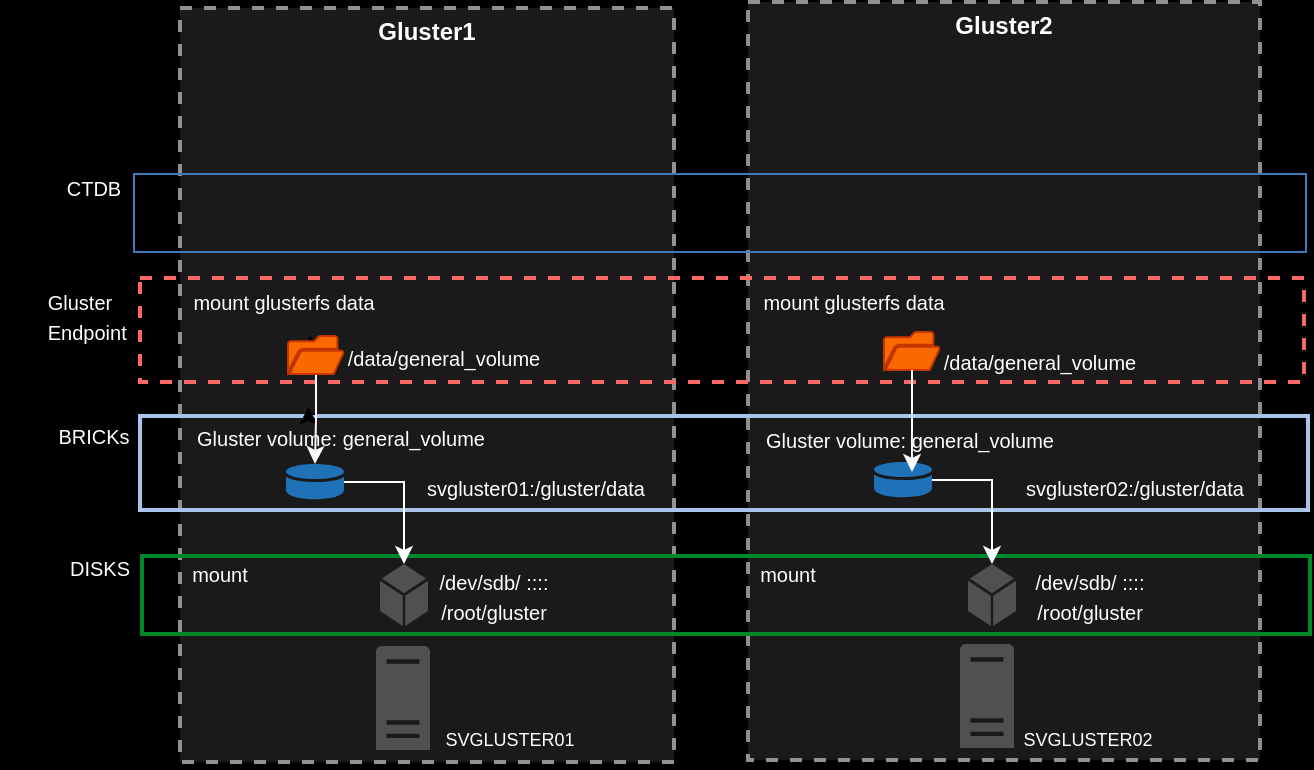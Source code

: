 <mxfile version="21.7.4" type="github">
  <diagram name="Page-1" id="EErB0_9Ms5p8q_dwDp6E">
    <mxGraphModel dx="660" dy="459" grid="0" gridSize="10" guides="1" tooltips="1" connect="1" arrows="1" fold="1" page="1" pageScale="1" pageWidth="850" pageHeight="1100" background="#000000" math="0" shadow="0">
      <root>
        <mxCell id="0" />
        <mxCell id="1" parent="0" />
        <mxCell id="7mGdTCOJ7hVLghNPMvug-1" value="&lt;font color=&quot;#ffffff&quot;&gt;&lt;b&gt;Gluster1&lt;/b&gt;&lt;/font&gt;" style="fontStyle=0;verticalAlign=top;align=center;spacingTop=-2;fillColor=#1A1A1A;rounded=0;whiteSpace=wrap;html=1;strokeColor=#919191;strokeWidth=2;dashed=1;container=1;collapsible=0;expand=0;recursiveResize=0;" parent="1" vertex="1">
          <mxGeometry x="105" y="229" width="247" height="377" as="geometry" />
        </mxCell>
        <mxCell id="7mGdTCOJ7hVLghNPMvug-10" value="&lt;font color=&quot;#ffffff&quot;&gt;&lt;font style=&quot;font-size: 9px;&quot;&gt;SVGLUSTER01&lt;/font&gt;&lt;br&gt;&lt;/font&gt;" style="text;html=1;strokeColor=none;fillColor=none;align=center;verticalAlign=middle;whiteSpace=wrap;rounded=0;" parent="7mGdTCOJ7hVLghNPMvug-1" vertex="1">
          <mxGeometry x="135" y="350" width="60" height="30" as="geometry" />
        </mxCell>
        <mxCell id="7mGdTCOJ7hVLghNPMvug-3" value="" style="sketch=0;pointerEvents=1;shadow=0;dashed=0;html=1;strokeColor=none;fillColor=#505050;labelPosition=center;verticalLabelPosition=bottom;verticalAlign=top;outlineConnect=0;align=center;shape=mxgraph.office.servers.server_generic;" parent="7mGdTCOJ7hVLghNPMvug-1" vertex="1">
          <mxGeometry x="98" y="319" width="27" height="52" as="geometry" />
        </mxCell>
        <mxCell id="7mGdTCOJ7hVLghNPMvug-36" value="&lt;font color=&quot;#ffffff&quot;&gt;&lt;font size=&quot;1&quot;&gt;Gluster volume: general_volume&lt;/font&gt;&lt;br&gt;&lt;/font&gt;" style="text;html=1;strokeColor=none;fillColor=none;align=center;verticalAlign=middle;whiteSpace=wrap;rounded=0;" parent="7mGdTCOJ7hVLghNPMvug-1" vertex="1">
          <mxGeometry y="200" width="161" height="30" as="geometry" />
        </mxCell>
        <mxCell id="7mGdTCOJ7hVLghNPMvug-40" value="&lt;font color=&quot;#ffffff&quot;&gt;&lt;font size=&quot;1&quot;&gt;svgluster01:/gluster/data&lt;/font&gt;&lt;br&gt;&lt;/font&gt;" style="text;html=1;strokeColor=none;fillColor=none;align=center;verticalAlign=middle;whiteSpace=wrap;rounded=0;" parent="7mGdTCOJ7hVLghNPMvug-1" vertex="1">
          <mxGeometry x="106" y="225" width="144" height="30" as="geometry" />
        </mxCell>
        <mxCell id="7mGdTCOJ7hVLghNPMvug-47" value="" style="sketch=0;shadow=0;dashed=0;html=1;strokeColor=none;labelPosition=center;verticalLabelPosition=bottom;verticalAlign=top;outlineConnect=0;align=center;shape=mxgraph.office.databases.database_mini_1;fillColor=#2072B8;" parent="7mGdTCOJ7hVLghNPMvug-1" vertex="1">
          <mxGeometry x="53" y="228" width="29" height="18" as="geometry" />
        </mxCell>
        <mxCell id="7mGdTCOJ7hVLghNPMvug-2" value="&lt;font color=&quot;#ffffff&quot;&gt;&lt;b&gt;Gluster2&lt;/b&gt;&lt;/font&gt;" style="fontStyle=0;verticalAlign=top;align=center;spacingTop=-2;fillColor=#1A1A1A;rounded=0;whiteSpace=wrap;html=1;strokeColor=#919191;strokeWidth=2;dashed=1;container=1;collapsible=0;expand=0;recursiveResize=0;" parent="1" vertex="1">
          <mxGeometry x="389" y="226" width="256" height="379" as="geometry" />
        </mxCell>
        <mxCell id="7mGdTCOJ7hVLghNPMvug-4" value="" style="sketch=0;pointerEvents=1;shadow=0;dashed=0;html=1;strokeColor=none;fillColor=#505050;labelPosition=center;verticalLabelPosition=bottom;verticalAlign=top;outlineConnect=0;align=center;shape=mxgraph.office.servers.server_generic;" parent="7mGdTCOJ7hVLghNPMvug-2" vertex="1">
          <mxGeometry x="106" y="321" width="27" height="52" as="geometry" />
        </mxCell>
        <mxCell id="7mGdTCOJ7hVLghNPMvug-6" value="&lt;font color=&quot;#ffffff&quot;&gt;&lt;font style=&quot;font-size: 9px;&quot;&gt;SVGLUSTER02&lt;/font&gt;&lt;br&gt;&lt;/font&gt;" style="text;html=1;strokeColor=none;fillColor=none;align=center;verticalAlign=middle;whiteSpace=wrap;rounded=0;" parent="7mGdTCOJ7hVLghNPMvug-2" vertex="1">
          <mxGeometry x="140" y="353" width="60" height="30" as="geometry" />
        </mxCell>
        <mxCell id="7mGdTCOJ7hVLghNPMvug-35" value="" style="fontStyle=0;verticalAlign=top;align=center;spacingTop=-2;fillColor=none;rounded=0;whiteSpace=wrap;html=1;strokeColor=#A9C4EB;strokeWidth=2;container=1;collapsible=0;expand=0;recursiveResize=0;" parent="7mGdTCOJ7hVLghNPMvug-2" vertex="1">
          <mxGeometry x="-304" y="207" width="584" height="47" as="geometry" />
        </mxCell>
        <mxCell id="7mGdTCOJ7hVLghNPMvug-38" value="&lt;font color=&quot;#ffffff&quot;&gt;&lt;font size=&quot;1&quot;&gt;Gluster volume: general_volume&lt;/font&gt;&lt;br&gt;&lt;/font&gt;" style="text;html=1;strokeColor=none;fillColor=none;align=center;verticalAlign=middle;whiteSpace=wrap;rounded=0;" parent="7mGdTCOJ7hVLghNPMvug-35" vertex="1">
          <mxGeometry x="305" y="-3" width="160" height="30" as="geometry" />
        </mxCell>
        <mxCell id="7mGdTCOJ7hVLghNPMvug-46" value="&lt;font color=&quot;#ffffff&quot;&gt;&lt;font size=&quot;1&quot;&gt;svgluster02:/gluster/data&lt;/font&gt;&lt;br&gt;&lt;/font&gt;" style="text;html=1;strokeColor=none;fillColor=none;align=center;verticalAlign=middle;whiteSpace=wrap;rounded=0;" parent="7mGdTCOJ7hVLghNPMvug-35" vertex="1">
          <mxGeometry x="421" y="21" width="153" height="30" as="geometry" />
        </mxCell>
        <mxCell id="7mGdTCOJ7hVLghNPMvug-49" value="" style="sketch=0;shadow=0;dashed=0;html=1;strokeColor=none;labelPosition=center;verticalLabelPosition=bottom;verticalAlign=top;outlineConnect=0;align=center;shape=mxgraph.office.databases.database_mini_1;fillColor=#2072B8;" parent="7mGdTCOJ7hVLghNPMvug-35" vertex="1">
          <mxGeometry x="367" y="23" width="29" height="18" as="geometry" />
        </mxCell>
        <mxCell id="7mGdTCOJ7hVLghNPMvug-28" value="" style="fontStyle=0;verticalAlign=top;align=center;spacingTop=-2;fillColor=none;rounded=0;whiteSpace=wrap;html=1;strokeColor=#00882B;strokeWidth=2;container=1;collapsible=0;expand=0;recursiveResize=0;" parent="1" vertex="1">
          <mxGeometry x="86" y="503" width="584" height="39" as="geometry" />
        </mxCell>
        <mxCell id="7mGdTCOJ7hVLghNPMvug-29" value="" style="sketch=0;pointerEvents=1;shadow=0;dashed=0;html=1;strokeColor=none;fillColor=#505050;labelPosition=center;verticalLabelPosition=bottom;verticalAlign=top;outlineConnect=0;align=center;shape=mxgraph.office.concepts.node_generic;" parent="7mGdTCOJ7hVLghNPMvug-28" vertex="1">
          <mxGeometry x="119" y="4" width="24" height="31" as="geometry" />
        </mxCell>
        <mxCell id="7mGdTCOJ7hVLghNPMvug-30" value="" style="sketch=0;pointerEvents=1;shadow=0;dashed=0;html=1;strokeColor=none;fillColor=#505050;labelPosition=center;verticalLabelPosition=bottom;verticalAlign=top;outlineConnect=0;align=center;shape=mxgraph.office.concepts.node_generic;" parent="7mGdTCOJ7hVLghNPMvug-28" vertex="1">
          <mxGeometry x="413" y="4" width="24" height="31" as="geometry" />
        </mxCell>
        <mxCell id="7mGdTCOJ7hVLghNPMvug-31" value="&lt;font color=&quot;#ffffff&quot;&gt;&lt;font size=&quot;1&quot;&gt;mount&lt;/font&gt;&lt;br&gt;&lt;/font&gt;" style="text;html=1;strokeColor=none;fillColor=none;align=center;verticalAlign=middle;whiteSpace=wrap;rounded=0;" parent="7mGdTCOJ7hVLghNPMvug-28" vertex="1">
          <mxGeometry x="293" y="-6" width="60" height="30" as="geometry" />
        </mxCell>
        <mxCell id="7mGdTCOJ7hVLghNPMvug-32" value="&lt;font color=&quot;#ffffff&quot;&gt;&lt;font size=&quot;1&quot;&gt;mount&lt;/font&gt;&lt;br&gt;&lt;/font&gt;" style="text;html=1;strokeColor=none;fillColor=none;align=center;verticalAlign=middle;whiteSpace=wrap;rounded=0;" parent="7mGdTCOJ7hVLghNPMvug-28" vertex="1">
          <mxGeometry x="9" y="-6" width="60" height="30" as="geometry" />
        </mxCell>
        <mxCell id="7mGdTCOJ7hVLghNPMvug-33" value="&lt;font color=&quot;#ffffff&quot;&gt;&lt;font size=&quot;1&quot;&gt;/dev/sdb/ :::: /root/gluster&lt;/font&gt;&lt;br&gt;&lt;/font&gt;" style="text;html=1;strokeColor=none;fillColor=none;align=center;verticalAlign=middle;whiteSpace=wrap;rounded=0;" parent="7mGdTCOJ7hVLghNPMvug-28" vertex="1">
          <mxGeometry x="146" y="5" width="60" height="30" as="geometry" />
        </mxCell>
        <mxCell id="7mGdTCOJ7hVLghNPMvug-34" value="&lt;font color=&quot;#ffffff&quot;&gt;&lt;font size=&quot;1&quot;&gt;/dev/sdb/ :::: /root/gluster&lt;/font&gt;&lt;br&gt;&lt;/font&gt;" style="text;html=1;strokeColor=none;fillColor=none;align=center;verticalAlign=middle;whiteSpace=wrap;rounded=0;" parent="7mGdTCOJ7hVLghNPMvug-28" vertex="1">
          <mxGeometry x="444" y="4.5" width="60" height="30" as="geometry" />
        </mxCell>
        <mxCell id="7mGdTCOJ7hVLghNPMvug-39" value="&lt;font color=&quot;#ffffff&quot;&gt;&lt;font size=&quot;1&quot;&gt;CTDB&lt;/font&gt;&lt;br&gt;&lt;/font&gt;" style="text;html=1;strokeColor=none;fillColor=none;align=center;verticalAlign=middle;whiteSpace=wrap;rounded=0;" parent="1" vertex="1">
          <mxGeometry x="15" y="304" width="94" height="30" as="geometry" />
        </mxCell>
        <mxCell id="7mGdTCOJ7hVLghNPMvug-51" value="" style="edgeStyle=orthogonalEdgeStyle;rounded=0;orthogonalLoop=1;jettySize=auto;html=1;strokeColor=#FFFFFF;" parent="1" source="7mGdTCOJ7hVLghNPMvug-47" target="7mGdTCOJ7hVLghNPMvug-29" edge="1">
          <mxGeometry relative="1" as="geometry" />
        </mxCell>
        <mxCell id="7mGdTCOJ7hVLghNPMvug-52" value="" style="edgeStyle=orthogonalEdgeStyle;rounded=0;orthogonalLoop=1;jettySize=auto;html=1;strokeColor=#FFFFFF;" parent="1" source="7mGdTCOJ7hVLghNPMvug-49" target="7mGdTCOJ7hVLghNPMvug-30" edge="1">
          <mxGeometry relative="1" as="geometry" />
        </mxCell>
        <mxCell id="7mGdTCOJ7hVLghNPMvug-53" value="" style="fontStyle=0;verticalAlign=top;align=center;spacingTop=-2;fillColor=none;rounded=0;whiteSpace=wrap;html=1;strokeColor=#FF6666;strokeWidth=2;dashed=1;container=1;collapsible=0;expand=0;recursiveResize=0;" parent="1" vertex="1">
          <mxGeometry x="85" y="364" width="582" height="52" as="geometry" />
        </mxCell>
        <mxCell id="7mGdTCOJ7hVLghNPMvug-54" value="&lt;font color=&quot;#ffffff&quot;&gt;&lt;font size=&quot;1&quot;&gt;mount glusterfs data&lt;/font&gt;&lt;br&gt;&lt;/font&gt;" style="text;html=1;strokeColor=none;fillColor=none;align=center;verticalAlign=middle;whiteSpace=wrap;rounded=0;" parent="7mGdTCOJ7hVLghNPMvug-53" vertex="1">
          <mxGeometry x="11" y="-3" width="122" height="30" as="geometry" />
        </mxCell>
        <mxCell id="7mGdTCOJ7hVLghNPMvug-55" value="&lt;font color=&quot;#ffffff&quot;&gt;&lt;font size=&quot;1&quot;&gt;mount glusterfs data&lt;/font&gt;&lt;br&gt;&lt;/font&gt;" style="text;html=1;strokeColor=none;fillColor=none;align=center;verticalAlign=middle;whiteSpace=wrap;rounded=0;" parent="7mGdTCOJ7hVLghNPMvug-53" vertex="1">
          <mxGeometry x="296" y="-3" width="122" height="30" as="geometry" />
        </mxCell>
        <mxCell id="7mGdTCOJ7hVLghNPMvug-62" value="&lt;font color=&quot;#ffffff&quot;&gt;&lt;font size=&quot;1&quot;&gt;/data/general_volume&lt;/font&gt;&lt;br&gt;&lt;/font&gt;" style="text;html=1;strokeColor=none;fillColor=none;align=center;verticalAlign=middle;whiteSpace=wrap;rounded=0;" parent="7mGdTCOJ7hVLghNPMvug-53" vertex="1">
          <mxGeometry x="91" y="25" width="122" height="30" as="geometry" />
        </mxCell>
        <mxCell id="7mGdTCOJ7hVLghNPMvug-66" value="&lt;font color=&quot;#ffffff&quot;&gt;&lt;font size=&quot;1&quot;&gt;/data/general_volume&lt;/font&gt;&lt;br&gt;&lt;/font&gt;" style="text;html=1;strokeColor=none;fillColor=none;align=center;verticalAlign=middle;whiteSpace=wrap;rounded=0;" parent="7mGdTCOJ7hVLghNPMvug-53" vertex="1">
          <mxGeometry x="389" y="27" width="122" height="30" as="geometry" />
        </mxCell>
        <mxCell id="7mGdTCOJ7hVLghNPMvug-67" value="" style="sketch=0;pointerEvents=1;shadow=0;dashed=0;html=1;strokeColor=#C73500;fillColor=#fa6800;labelPosition=center;verticalLabelPosition=bottom;verticalAlign=top;outlineConnect=0;align=center;shape=mxgraph.office.concepts.folder_open;fontColor=#000000;" parent="7mGdTCOJ7hVLghNPMvug-53" vertex="1">
          <mxGeometry x="372" y="27" width="28" height="19" as="geometry" />
        </mxCell>
        <mxCell id="7mGdTCOJ7hVLghNPMvug-56" value="&lt;font color=&quot;#ffffff&quot;&gt;&lt;font size=&quot;1&quot;&gt;BRICKs&lt;/font&gt;&lt;br&gt;&lt;/font&gt;" style="text;html=1;strokeColor=none;fillColor=none;align=center;verticalAlign=middle;whiteSpace=wrap;rounded=0;" parent="1" vertex="1">
          <mxGeometry x="37" y="432" width="50" height="22" as="geometry" />
        </mxCell>
        <mxCell id="7mGdTCOJ7hVLghNPMvug-58" value="" style="edgeStyle=orthogonalEdgeStyle;rounded=0;orthogonalLoop=1;jettySize=auto;html=1;entryX=0.399;entryY=-0.02;entryDx=0;entryDy=0;entryPerimeter=0;" parent="1" source="7mGdTCOJ7hVLghNPMvug-60" target="7mGdTCOJ7hVLghNPMvug-36" edge="1">
          <mxGeometry relative="1" as="geometry">
            <mxPoint x="172.5" y="408" as="sourcePoint" />
          </mxGeometry>
        </mxCell>
        <mxCell id="7mGdTCOJ7hVLghNPMvug-61" value="" style="edgeStyle=orthogonalEdgeStyle;rounded=0;orthogonalLoop=1;jettySize=auto;html=1;entryX=0.399;entryY=-0.02;entryDx=0;entryDy=0;entryPerimeter=0;" parent="1" target="7mGdTCOJ7hVLghNPMvug-60" edge="1">
          <mxGeometry relative="1" as="geometry">
            <mxPoint x="172.5" y="408" as="sourcePoint" />
            <mxPoint x="173" y="429" as="targetPoint" />
          </mxGeometry>
        </mxCell>
        <mxCell id="7mGdTCOJ7hVLghNPMvug-63" value="" style="edgeStyle=orthogonalEdgeStyle;rounded=0;orthogonalLoop=1;jettySize=auto;html=1;strokeColor=#FAFAFA;" parent="1" source="7mGdTCOJ7hVLghNPMvug-60" target="7mGdTCOJ7hVLghNPMvug-47" edge="1">
          <mxGeometry relative="1" as="geometry" />
        </mxCell>
        <mxCell id="7mGdTCOJ7hVLghNPMvug-60" value="" style="sketch=0;pointerEvents=1;shadow=0;dashed=0;html=1;strokeColor=#C73500;fillColor=#fa6800;labelPosition=center;verticalLabelPosition=bottom;verticalAlign=top;outlineConnect=0;align=center;shape=mxgraph.office.concepts.folder_open;fontColor=#000000;" parent="1" vertex="1">
          <mxGeometry x="159" y="393" width="28" height="19" as="geometry" />
        </mxCell>
        <mxCell id="7mGdTCOJ7hVLghNPMvug-68" value="" style="edgeStyle=orthogonalEdgeStyle;rounded=0;orthogonalLoop=1;jettySize=auto;html=1;strokeColor=#FCFCFC;" parent="1" source="7mGdTCOJ7hVLghNPMvug-67" edge="1">
          <mxGeometry relative="1" as="geometry">
            <mxPoint x="471" y="461" as="targetPoint" />
          </mxGeometry>
        </mxCell>
        <mxCell id="7mGdTCOJ7hVLghNPMvug-70" value="" style="fontStyle=0;verticalAlign=top;align=center;spacingTop=-2;fillColor=none;rounded=0;whiteSpace=wrap;html=1;strokeColor=#4376BB;strokeWidth=1;dashed=0;container=1;collapsible=0;expand=0;recursiveResize=0;" parent="1" vertex="1">
          <mxGeometry x="82" y="312" width="586" height="39" as="geometry" />
        </mxCell>
        <mxCell id="7mGdTCOJ7hVLghNPMvug-71" value="&lt;div style=&quot;text-align: left;&quot;&gt;&lt;span style=&quot;font-size: x-small; color: rgb(255, 255, 255); background-color: initial;&quot;&gt;Gluster Endpoint&amp;nbsp;&lt;/span&gt;&lt;/div&gt;" style="text;html=1;strokeColor=none;fillColor=none;align=center;verticalAlign=middle;whiteSpace=wrap;rounded=0;" parent="1" vertex="1">
          <mxGeometry x="38" y="368" width="44" height="30" as="geometry" />
        </mxCell>
        <mxCell id="7mGdTCOJ7hVLghNPMvug-72" value="&lt;font color=&quot;#ffffff&quot;&gt;&lt;font size=&quot;1&quot;&gt;DISKS&lt;/font&gt;&lt;br&gt;&lt;/font&gt;" style="text;html=1;strokeColor=none;fillColor=none;align=center;verticalAlign=middle;whiteSpace=wrap;rounded=0;" parent="1" vertex="1">
          <mxGeometry x="40" y="498" width="50" height="22" as="geometry" />
        </mxCell>
      </root>
    </mxGraphModel>
  </diagram>
</mxfile>
